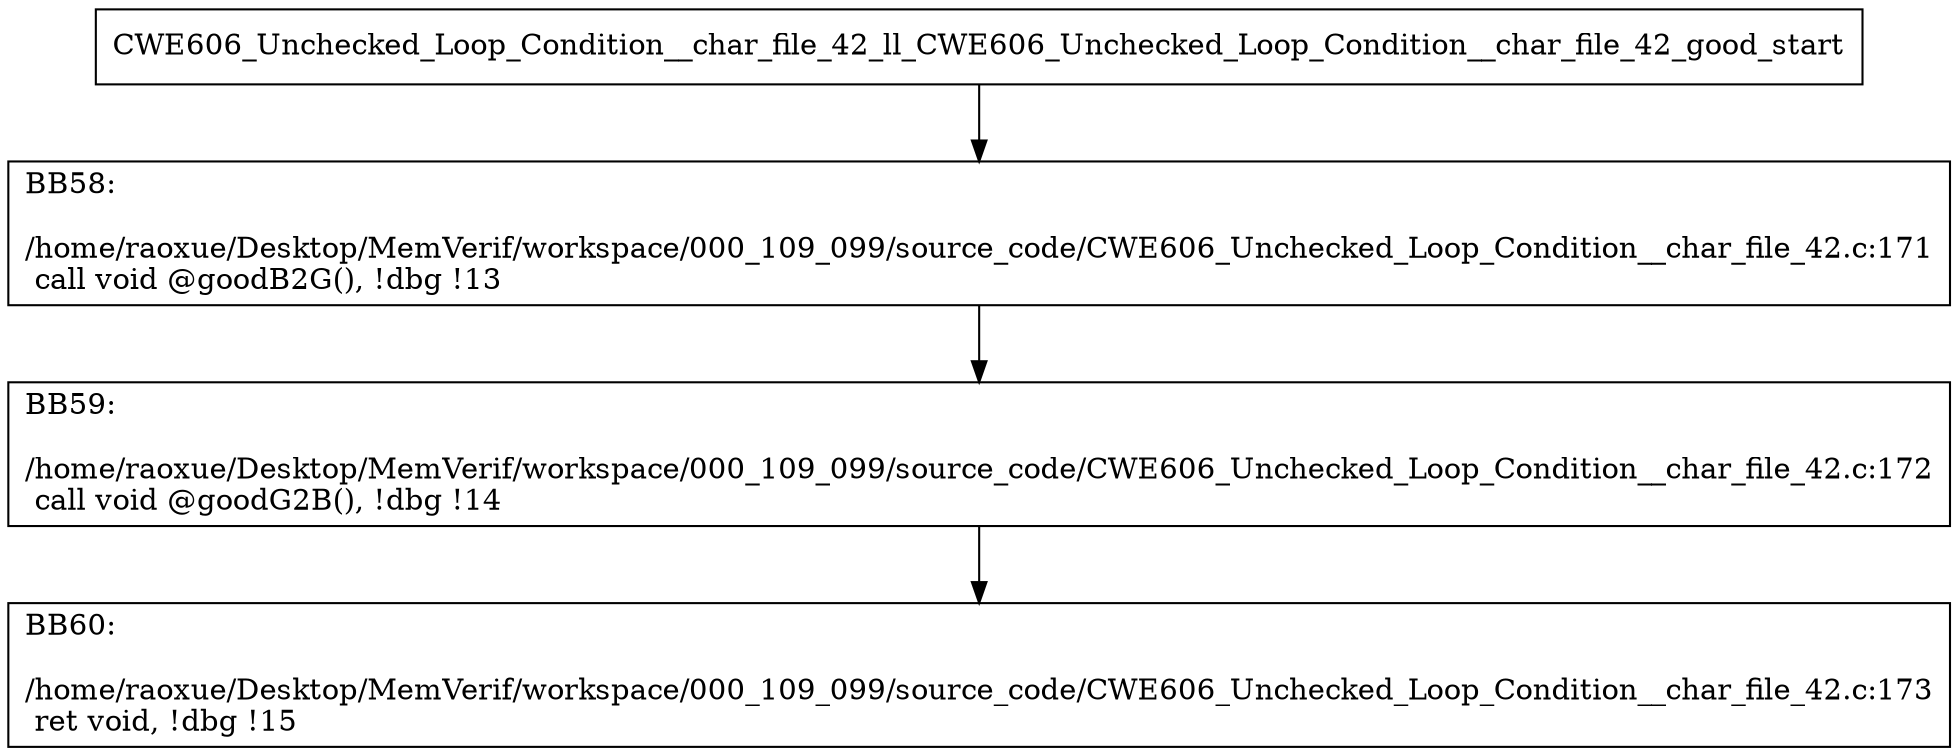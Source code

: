 digraph "CFG for'CWE606_Unchecked_Loop_Condition__char_file_42_ll_CWE606_Unchecked_Loop_Condition__char_file_42_good' function" {
	BBCWE606_Unchecked_Loop_Condition__char_file_42_ll_CWE606_Unchecked_Loop_Condition__char_file_42_good_start[shape=record,label="{CWE606_Unchecked_Loop_Condition__char_file_42_ll_CWE606_Unchecked_Loop_Condition__char_file_42_good_start}"];
	BBCWE606_Unchecked_Loop_Condition__char_file_42_ll_CWE606_Unchecked_Loop_Condition__char_file_42_good_start-> CWE606_Unchecked_Loop_Condition__char_file_42_ll_CWE606_Unchecked_Loop_Condition__char_file_42_goodBB58;
	CWE606_Unchecked_Loop_Condition__char_file_42_ll_CWE606_Unchecked_Loop_Condition__char_file_42_goodBB58 [shape=record, label="{BB58:\l\l/home/raoxue/Desktop/MemVerif/workspace/000_109_099/source_code/CWE606_Unchecked_Loop_Condition__char_file_42.c:171\l
  call void @goodB2G(), !dbg !13\l
}"];
	CWE606_Unchecked_Loop_Condition__char_file_42_ll_CWE606_Unchecked_Loop_Condition__char_file_42_goodBB58-> CWE606_Unchecked_Loop_Condition__char_file_42_ll_CWE606_Unchecked_Loop_Condition__char_file_42_goodBB59;
	CWE606_Unchecked_Loop_Condition__char_file_42_ll_CWE606_Unchecked_Loop_Condition__char_file_42_goodBB59 [shape=record, label="{BB59:\l\l/home/raoxue/Desktop/MemVerif/workspace/000_109_099/source_code/CWE606_Unchecked_Loop_Condition__char_file_42.c:172\l
  call void @goodG2B(), !dbg !14\l
}"];
	CWE606_Unchecked_Loop_Condition__char_file_42_ll_CWE606_Unchecked_Loop_Condition__char_file_42_goodBB59-> CWE606_Unchecked_Loop_Condition__char_file_42_ll_CWE606_Unchecked_Loop_Condition__char_file_42_goodBB60;
	CWE606_Unchecked_Loop_Condition__char_file_42_ll_CWE606_Unchecked_Loop_Condition__char_file_42_goodBB60 [shape=record, label="{BB60:\l\l/home/raoxue/Desktop/MemVerif/workspace/000_109_099/source_code/CWE606_Unchecked_Loop_Condition__char_file_42.c:173\l
  ret void, !dbg !15\l
}"];
}

